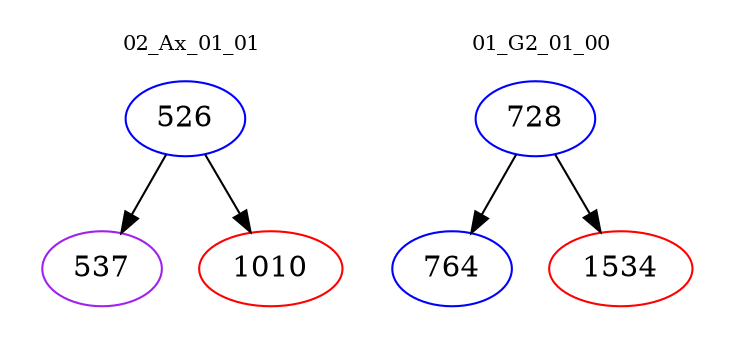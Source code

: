 digraph{
subgraph cluster_0 {
color = white
label = "02_Ax_01_01";
fontsize=10;
T0_526 [label="526", color="blue"]
T0_526 -> T0_537 [color="black"]
T0_537 [label="537", color="purple"]
T0_526 -> T0_1010 [color="black"]
T0_1010 [label="1010", color="red"]
}
subgraph cluster_1 {
color = white
label = "01_G2_01_00";
fontsize=10;
T1_728 [label="728", color="blue"]
T1_728 -> T1_764 [color="black"]
T1_764 [label="764", color="blue"]
T1_728 -> T1_1534 [color="black"]
T1_1534 [label="1534", color="red"]
}
}
